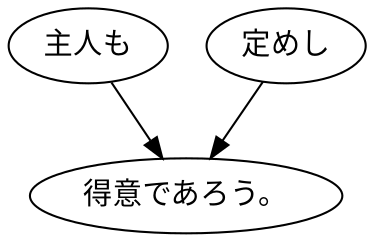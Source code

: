 digraph graph7183 {
	node0 [label="主人も"];
	node1 [label="定めし"];
	node2 [label="得意であろう。"];
	node0 -> node2;
	node1 -> node2;
}
